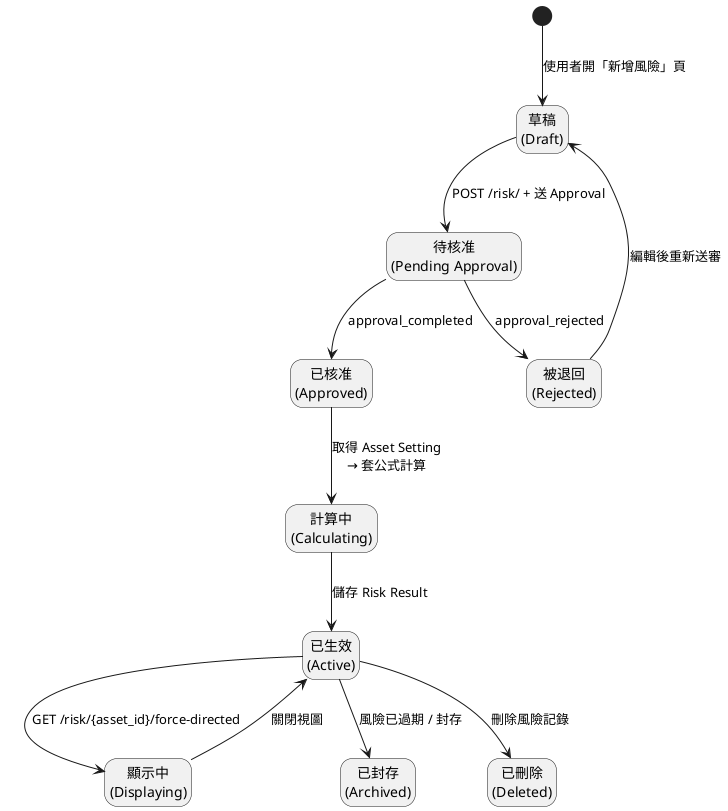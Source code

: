 @startuml
hide empty description


[*] --> Draft : 使用者開「新增風險」頁
state "草稿\n(Draft)" as Draft <<draft>>

Draft --> PendingApproval : POST /risk/ + 送 Approval
state "待核准\n(Pending Approval)" as PendingApproval <<approval>>

PendingApproval --> Approved  : approval_completed
PendingApproval --> Rejected  : approval_rejected
state "被退回\n(Rejected)" as Rejected <<error>>
Rejected --> Draft : 編輯後重新送審

state "已核准\n(Approved)" as Approved <<approval>>
Approved --> Calculating : 取得 Asset Setting\n→ 套公式計算
state "計算中\n(Calculating)" as Calculating <<calc>>

Calculating --> Active : 儲存 Risk Result
state "已生效\n(Active)" as Active <<active>>

Active --> Displaying : GET /risk/{asset_id}/force-directed
state "顯示中\n(Displaying)" as Displaying <<display>>
Displaying --> Active : 關閉視圖

Active --> Archived : 風險已過期 / 封存
state "已封存\n(Archived)" as Archived <<terminal>>

Active --> Deleted  : 刪除風險記錄
state "已刪除\n(Deleted)" as Deleted  <<terminal>>
@enduml
